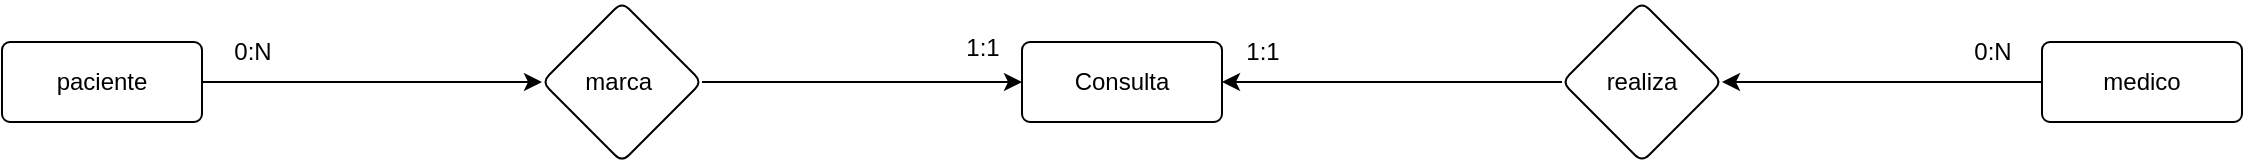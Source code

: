 <mxfile version="28.2.5">
  <diagram name="Página-1" id="JqICRu95xX3kR47FFOhn">
    <mxGraphModel dx="1426" dy="841" grid="1" gridSize="10" guides="1" tooltips="1" connect="1" arrows="1" fold="1" page="1" pageScale="1" pageWidth="4681" pageHeight="3300" math="0" shadow="0">
      <root>
        <mxCell id="0" />
        <mxCell id="1" parent="0" />
        <mxCell id="_GKxt5Dm6PGQpXA3Baqw-1" value="Consulta" style="rounded=1;arcSize=10;whiteSpace=wrap;html=1;align=center;" vertex="1" parent="1">
          <mxGeometry x="660" y="240" width="100" height="40" as="geometry" />
        </mxCell>
        <mxCell id="_GKxt5Dm6PGQpXA3Baqw-8" value="" style="edgeStyle=orthogonalEdgeStyle;rounded=0;orthogonalLoop=1;jettySize=auto;html=1;" edge="1" parent="1" source="_GKxt5Dm6PGQpXA3Baqw-2" target="_GKxt5Dm6PGQpXA3Baqw-7">
          <mxGeometry relative="1" as="geometry" />
        </mxCell>
        <mxCell id="_GKxt5Dm6PGQpXA3Baqw-2" value="paciente" style="rounded=1;arcSize=10;whiteSpace=wrap;html=1;align=center;" vertex="1" parent="1">
          <mxGeometry x="150" y="240" width="100" height="40" as="geometry" />
        </mxCell>
        <mxCell id="_GKxt5Dm6PGQpXA3Baqw-5" value="" style="edgeStyle=orthogonalEdgeStyle;rounded=0;orthogonalLoop=1;jettySize=auto;html=1;" edge="1" parent="1" source="_GKxt5Dm6PGQpXA3Baqw-3" target="_GKxt5Dm6PGQpXA3Baqw-4">
          <mxGeometry relative="1" as="geometry" />
        </mxCell>
        <mxCell id="_GKxt5Dm6PGQpXA3Baqw-3" value="medico" style="rounded=1;arcSize=10;whiteSpace=wrap;html=1;align=center;" vertex="1" parent="1">
          <mxGeometry x="1170" y="240" width="100" height="40" as="geometry" />
        </mxCell>
        <mxCell id="_GKxt5Dm6PGQpXA3Baqw-6" style="edgeStyle=orthogonalEdgeStyle;rounded=0;orthogonalLoop=1;jettySize=auto;html=1;" edge="1" parent="1" source="_GKxt5Dm6PGQpXA3Baqw-4" target="_GKxt5Dm6PGQpXA3Baqw-1">
          <mxGeometry relative="1" as="geometry" />
        </mxCell>
        <mxCell id="_GKxt5Dm6PGQpXA3Baqw-4" value="realiza" style="rhombus;whiteSpace=wrap;html=1;rounded=1;arcSize=10;" vertex="1" parent="1">
          <mxGeometry x="930" y="220" width="80" height="80" as="geometry" />
        </mxCell>
        <mxCell id="_GKxt5Dm6PGQpXA3Baqw-9" style="edgeStyle=orthogonalEdgeStyle;rounded=0;orthogonalLoop=1;jettySize=auto;html=1;entryX=0;entryY=0.5;entryDx=0;entryDy=0;" edge="1" parent="1" source="_GKxt5Dm6PGQpXA3Baqw-7" target="_GKxt5Dm6PGQpXA3Baqw-1">
          <mxGeometry relative="1" as="geometry" />
        </mxCell>
        <mxCell id="_GKxt5Dm6PGQpXA3Baqw-7" value="marca&amp;nbsp;" style="rhombus;whiteSpace=wrap;html=1;rounded=1;arcSize=10;" vertex="1" parent="1">
          <mxGeometry x="420" y="220" width="80" height="80" as="geometry" />
        </mxCell>
        <mxCell id="_GKxt5Dm6PGQpXA3Baqw-10" value="0:N" style="text;html=1;align=center;verticalAlign=middle;resizable=0;points=[];autosize=1;strokeColor=none;fillColor=none;" vertex="1" parent="1">
          <mxGeometry x="1125" y="230" width="40" height="30" as="geometry" />
        </mxCell>
        <mxCell id="_GKxt5Dm6PGQpXA3Baqw-11" value="1:1" style="text;html=1;align=center;verticalAlign=middle;resizable=0;points=[];autosize=1;strokeColor=none;fillColor=none;" vertex="1" parent="1">
          <mxGeometry x="760" y="230" width="40" height="30" as="geometry" />
        </mxCell>
        <mxCell id="_GKxt5Dm6PGQpXA3Baqw-12" value="1:1" style="text;html=1;align=center;verticalAlign=middle;resizable=0;points=[];autosize=1;strokeColor=none;fillColor=none;" vertex="1" parent="1">
          <mxGeometry x="620" y="228" width="40" height="30" as="geometry" />
        </mxCell>
        <mxCell id="_GKxt5Dm6PGQpXA3Baqw-13" value="0:N" style="text;html=1;align=center;verticalAlign=middle;resizable=0;points=[];autosize=1;strokeColor=none;fillColor=none;" vertex="1" parent="1">
          <mxGeometry x="255" y="230" width="40" height="30" as="geometry" />
        </mxCell>
      </root>
    </mxGraphModel>
  </diagram>
</mxfile>
